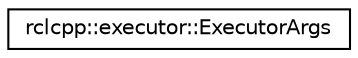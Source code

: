 digraph "Graphical Class Hierarchy"
{
  edge [fontname="Helvetica",fontsize="10",labelfontname="Helvetica",labelfontsize="10"];
  node [fontname="Helvetica",fontsize="10",shape=record];
  rankdir="LR";
  Node0 [label="rclcpp::executor::ExecutorArgs",height=0.2,width=0.4,color="black", fillcolor="white", style="filled",URL="$structrclcpp_1_1executor_1_1ExecutorArgs.html"];
}
